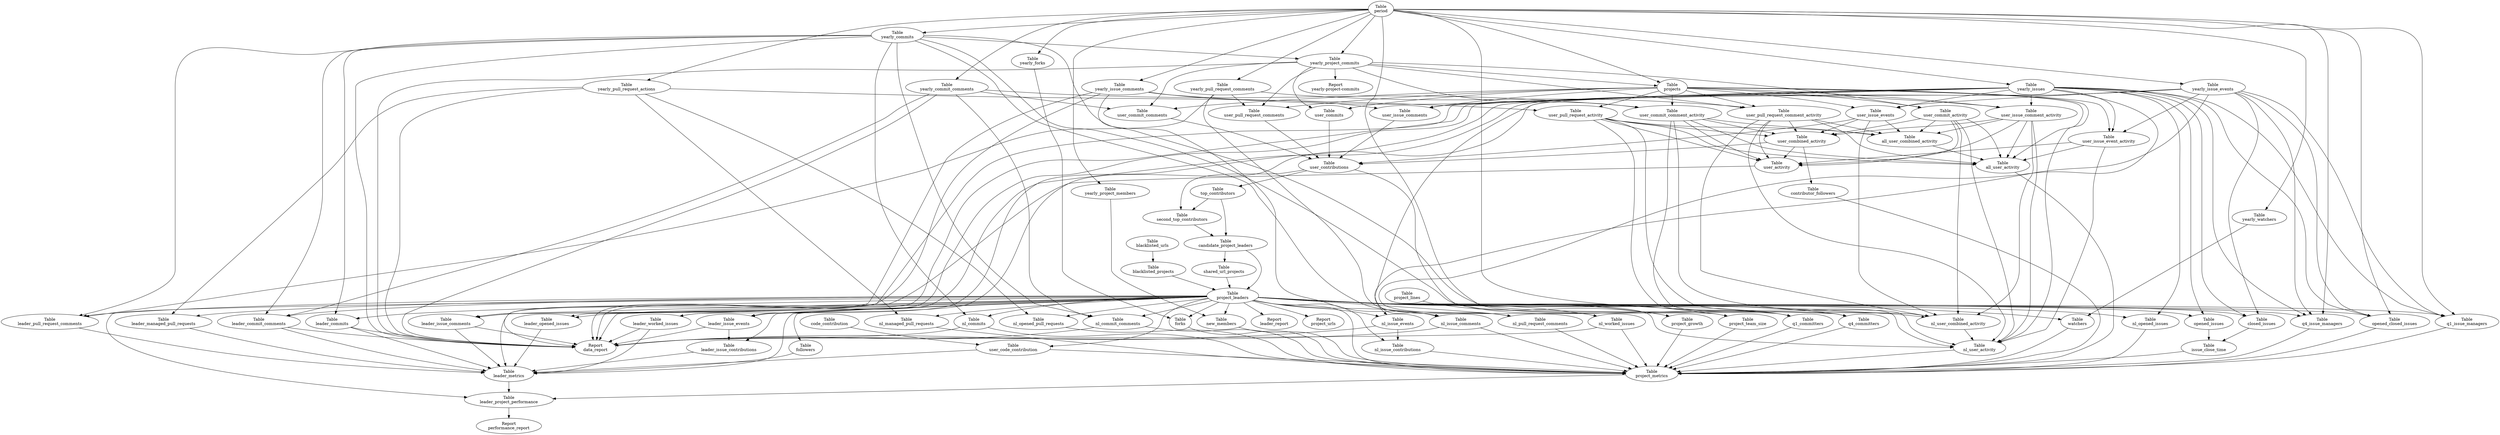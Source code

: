 digraph D {
	"Table\nleader_commit_comments" -> "Report\ndata_report";
	"Table\nleader_commits" -> "Report\ndata_report";
	"Table\nleader_issue_comments" -> "Report\ndata_report";
	"Table\nleader_issue_events" -> "Report\ndata_report";
	"Table\nleader_worked_issues" -> "Report\ndata_report";
	"Table\nnl_commit_comments" -> "Report\ndata_report";
	"Table\nnl_commits" -> "Report\ndata_report";
	"Table\nnl_issue_comments" -> "Report\ndata_report";
	"Table\nnl_issue_events" -> "Report\ndata_report";
	"Table\nnl_worked_issues" -> "Report\ndata_report";
	"Table\nproject_leaders" -> "Report\ndata_report";
	"Table\nyearly_commit_comments" -> "Report\ndata_report";
	"Table\nyearly_commits" -> "Report\ndata_report";
	"Table\nyearly_issue_comments" -> "Report\ndata_report";
	"Table\nyearly_issue_events" -> "Report\ndata_report";
	"Table\nyearly_issues" -> "Report\ndata_report";
	"Table\nyearly_project_commits" -> "Report\ndata_report";
	"Table\nyearly_pull_request_actions" -> "Report\ndata_report";
	"Table\nproject_leaders" -> "Report\nleader_report";
	"Table\nleader_project_performance" -> "Report\nperformance_report";
	"Table\nproject_leaders" -> "Report\nproject_urls";
	"Table\nyearly_project_commits" -> "Report\nyearly-project-commits";
	"Table\nall_user_combined_activity" -> "Table\nall_user_activity";
	"Table\nprojects" -> "Table\nall_user_activity";
	"Table\nuser_commit_activity" -> "Table\nall_user_activity";
	"Table\nuser_commit_comment_activity" -> "Table\nall_user_activity";
	"Table\nuser_issue_comment_activity" -> "Table\nall_user_activity";
	"Table\nuser_issue_event_activity" -> "Table\nall_user_activity";
	"Table\nuser_pull_request_activity" -> "Table\nall_user_activity";
	"Table\nuser_pull_request_comment_activity" -> "Table\nall_user_activity";
	"Table\nuser_commit_activity" -> "Table\nall_user_combined_activity";
	"Table\nuser_commit_comment_activity" -> "Table\nall_user_combined_activity";
	"Table\nuser_issue_comment_activity" -> "Table\nall_user_combined_activity";
	"Table\nuser_issue_events" -> "Table\nall_user_combined_activity";
	"Table\nuser_pull_request_activity" -> "Table\nall_user_combined_activity";
	"Table\nuser_pull_request_comment_activity" -> "Table\nall_user_combined_activity";
	"Table\nblacklisted_urls" -> "Table\nblacklisted_projects";
	"Table\nsecond_top_contributors" -> "Table\ncandidate_project_leaders";
	"Table\ntop_contributors" -> "Table\ncandidate_project_leaders";
	"Table\nproject_leaders" -> "Table\nclosed_issues";
	"Table\nyearly_issue_events" -> "Table\nclosed_issues";
	"Table\nyearly_issues" -> "Table\nclosed_issues";
	"Table\nuser_combined_activity" -> "Table\ncontributor_followers";
	"Table\nproject_leaders" -> "Table\nfollowers";
	"Table\nproject_leaders" -> "Table\nforks";
	"Table\nyearly_forks" -> "Table\nforks";
	"Table\nclosed_issues" -> "Table\nissue_close_time";
	"Table\nopened_issues" -> "Table\nissue_close_time";
	"Table\nproject_leaders" -> "Table\nleader_commit_comments";
	"Table\nyearly_commit_comments" -> "Table\nleader_commit_comments";
	"Table\nyearly_commits" -> "Table\nleader_commit_comments";
	"Table\nproject_leaders" -> "Table\nleader_commits";
	"Table\nyearly_commits" -> "Table\nleader_commits";
	"Table\nproject_leaders" -> "Table\nleader_issue_comments";
	"Table\nyearly_issue_comments" -> "Table\nleader_issue_comments";
	"Table\nyearly_issues" -> "Table\nleader_issue_comments";
	"Table\nleader_issue_events" -> "Table\nleader_issue_contributions";
	"Table\nproject_leaders" -> "Table\nleader_issue_contributions";
	"Table\nproject_leaders" -> "Table\nleader_issue_events";
	"Table\nyearly_issue_events" -> "Table\nleader_issue_events";
	"Table\nproject_leaders" -> "Table\nleader_managed_pull_requests";
	"Table\nyearly_pull_request_actions" -> "Table\nleader_managed_pull_requests";
	"Table\nfollowers" -> "Table\nleader_metrics";
	"Table\nleader_commit_comments" -> "Table\nleader_metrics";
	"Table\nleader_commits" -> "Table\nleader_metrics";
	"Table\nleader_issue_comments" -> "Table\nleader_metrics";
	"Table\nleader_issue_contributions" -> "Table\nleader_metrics";
	"Table\nleader_managed_pull_requests" -> "Table\nleader_metrics";
	"Table\nleader_opened_issues" -> "Table\nleader_metrics";
	"Table\nleader_pull_request_comments" -> "Table\nleader_metrics";
	"Table\nleader_worked_issues" -> "Table\nleader_metrics";
	"Table\nproject_leaders" -> "Table\nleader_metrics";
	"Table\nuser_activity" -> "Table\nleader_metrics";
	"Table\nuser_code_contribution" -> "Table\nleader_metrics";
	"Table\nproject_leaders" -> "Table\nleader_opened_issues";
	"Table\nyearly_issues" -> "Table\nleader_opened_issues";
	"Table\nleader_metrics" -> "Table\nleader_project_performance";
	"Table\nproject_leaders" -> "Table\nleader_project_performance";
	"Table\nproject_metrics" -> "Table\nleader_project_performance";
	"Table\nproject_leaders" -> "Table\nleader_pull_request_comments";
	"Table\nyearly_commits" -> "Table\nleader_pull_request_comments";
	"Table\nyearly_pull_request_comments" -> "Table\nleader_pull_request_comments";
	"Table\nproject_leaders" -> "Table\nleader_worked_issues";
	"Table\nyearly_issues" -> "Table\nleader_worked_issues";
	"Table\nproject_leaders" -> "Table\nnew_members";
	"Table\nyearly_project_members" -> "Table\nnew_members";
	"Table\nproject_leaders" -> "Table\nnl_commit_comments";
	"Table\nyearly_commit_comments" -> "Table\nnl_commit_comments";
	"Table\nyearly_commits" -> "Table\nnl_commit_comments";
	"Table\nproject_leaders" -> "Table\nnl_commits";
	"Table\nyearly_commits" -> "Table\nnl_commits";
	"Table\nproject_leaders" -> "Table\nnl_issue_comments";
	"Table\nyearly_issue_comments" -> "Table\nnl_issue_comments";
	"Table\nyearly_issues" -> "Table\nnl_issue_comments";
	"Table\nnl_issue_events" -> "Table\nnl_issue_contributions";
	"Table\nproject_leaders" -> "Table\nnl_issue_contributions";
	"Table\nproject_leaders" -> "Table\nnl_issue_events";
	"Table\nyearly_issue_events" -> "Table\nnl_issue_events";
	"Table\nproject_leaders" -> "Table\nnl_managed_pull_requests";
	"Table\nyearly_pull_request_actions" -> "Table\nnl_managed_pull_requests";
	"Table\nproject_leaders" -> "Table\nnl_opened_issues";
	"Table\nyearly_issues" -> "Table\nnl_opened_issues";
	"Table\nproject_leaders" -> "Table\nnl_opened_pull_requests";
	"Table\nyearly_pull_request_actions" -> "Table\nnl_opened_pull_requests";
	"Table\nproject_leaders" -> "Table\nnl_pull_request_comments";
	"Table\nyearly_commits" -> "Table\nnl_pull_request_comments";
	"Table\nyearly_pull_request_comments" -> "Table\nnl_pull_request_comments";
	"Table\nnl_user_combined_activity" -> "Table\nnl_user_activity";
	"Table\nproject_leaders" -> "Table\nnl_user_activity";
	"Table\nprojects" -> "Table\nnl_user_activity";
	"Table\nuser_commit_activity" -> "Table\nnl_user_activity";
	"Table\nuser_commit_comment_activity" -> "Table\nnl_user_activity";
	"Table\nuser_issue_comment_activity" -> "Table\nnl_user_activity";
	"Table\nuser_issue_event_activity" -> "Table\nnl_user_activity";
	"Table\nuser_pull_request_activity" -> "Table\nnl_user_activity";
	"Table\nuser_pull_request_comment_activity" -> "Table\nnl_user_activity";
	"Table\nproject_leaders" -> "Table\nnl_user_combined_activity";
	"Table\nuser_commit_activity" -> "Table\nnl_user_combined_activity";
	"Table\nuser_commit_comment_activity" -> "Table\nnl_user_combined_activity";
	"Table\nuser_issue_comment_activity" -> "Table\nnl_user_combined_activity";
	"Table\nuser_issue_events" -> "Table\nnl_user_combined_activity";
	"Table\nuser_pull_request_activity" -> "Table\nnl_user_combined_activity";
	"Table\nuser_pull_request_comment_activity" -> "Table\nnl_user_combined_activity";
	"Table\nproject_leaders" -> "Table\nnl_worked_issues";
	"Table\nyearly_issues" -> "Table\nnl_worked_issues";
	"Table\nperiod" -> "Table\nopened_closed_issues";
	"Table\nproject_leaders" -> "Table\nopened_closed_issues";
	"Table\nyearly_issue_events" -> "Table\nopened_closed_issues";
	"Table\nyearly_issues" -> "Table\nopened_closed_issues";
	"Table\nproject_leaders" -> "Table\nopened_issues";
	"Table\nyearly_issues" -> "Table\nopened_issues";
	"Table\nproject_leaders" -> "Table\nproject_growth";
	"Table\nproject_lines" -> "Table\nproject_growth";
	"Table\nblacklisted_projects" -> "Table\nproject_leaders";
	"Table\ncandidate_project_leaders" -> "Table\nproject_leaders";
	"Table\nshared_url_projects" -> "Table\nproject_leaders";
	"Table\nall_user_activity" -> "Table\nproject_metrics";
	"Table\ncontributor_followers" -> "Table\nproject_metrics";
	"Table\nforks" -> "Table\nproject_metrics";
	"Table\nissue_close_time" -> "Table\nproject_metrics";
	"Table\nnew_members" -> "Table\nproject_metrics";
	"Table\nnl_commit_comments" -> "Table\nproject_metrics";
	"Table\nnl_commits" -> "Table\nproject_metrics";
	"Table\nnl_issue_comments" -> "Table\nproject_metrics";
	"Table\nnl_issue_contributions" -> "Table\nproject_metrics";
	"Table\nnl_managed_pull_requests" -> "Table\nproject_metrics";
	"Table\nnl_opened_issues" -> "Table\nproject_metrics";
	"Table\nnl_opened_pull_requests" -> "Table\nproject_metrics";
	"Table\nnl_pull_request_comments" -> "Table\nproject_metrics";
	"Table\nnl_user_activity" -> "Table\nproject_metrics";
	"Table\nnl_worked_issues" -> "Table\nproject_metrics";
	"Table\nopened_closed_issues" -> "Table\nproject_metrics";
	"Table\nproject_growth" -> "Table\nproject_metrics";
	"Table\nproject_leaders" -> "Table\nproject_metrics";
	"Table\nproject_team_size" -> "Table\nproject_metrics";
	"Table\nq1_committers" -> "Table\nproject_metrics";
	"Table\nq1_issue_managers" -> "Table\nproject_metrics";
	"Table\nq4_committers" -> "Table\nproject_metrics";
	"Table\nq4_issue_managers" -> "Table\nproject_metrics";
	"Table\nuser_code_contribution" -> "Table\nproject_metrics";
	"Table\nwatchers" -> "Table\nproject_metrics";
	"Table\nproject_leaders" -> "Table\nproject_team_size";
	"Table\nuser_contributions" -> "Table\nproject_team_size";
	"Table\nperiod" -> "Table\nprojects";
	"Table\nyearly_project_commits" -> "Table\nprojects";
	"Table\nperiod" -> "Table\nq1_committers";
	"Table\nproject_leaders" -> "Table\nq1_committers";
	"Table\nyearly_commits" -> "Table\nq1_committers";
	"Table\nperiod" -> "Table\nq1_issue_managers";
	"Table\nproject_leaders" -> "Table\nq1_issue_managers";
	"Table\nyearly_issue_events" -> "Table\nq1_issue_managers";
	"Table\nyearly_issues" -> "Table\nq1_issue_managers";
	"Table\nperiod" -> "Table\nq4_committers";
	"Table\nproject_leaders" -> "Table\nq4_committers";
	"Table\nyearly_commits" -> "Table\nq4_committers";
	"Table\nperiod" -> "Table\nq4_issue_managers";
	"Table\nproject_leaders" -> "Table\nq4_issue_managers";
	"Table\nyearly_issue_events" -> "Table\nq4_issue_managers";
	"Table\nyearly_issues" -> "Table\nq4_issue_managers";
	"Table\ntop_contributors" -> "Table\nsecond_top_contributors";
	"Table\nuser_contributions" -> "Table\nsecond_top_contributors";
	"Table\ncandidate_project_leaders" -> "Table\nshared_url_projects";
	"Table\nuser_contributions" -> "Table\ntop_contributors";
	"Table\nuser_combined_activity" -> "Table\nuser_activity";
	"Table\nuser_commit_activity" -> "Table\nuser_activity";
	"Table\nuser_commit_comment_activity" -> "Table\nuser_activity";
	"Table\nuser_issue_comment_activity" -> "Table\nuser_activity";
	"Table\nuser_issue_event_activity" -> "Table\nuser_activity";
	"Table\nuser_pull_request_activity" -> "Table\nuser_activity";
	"Table\nuser_pull_request_comment_activity" -> "Table\nuser_activity";
	"Table\ncode_contribution" -> "Table\nuser_code_contribution";
	"Table\nproject_leaders" -> "Table\nuser_code_contribution";
	"Table\nuser_commit_activity" -> "Table\nuser_combined_activity";
	"Table\nuser_commit_comment_activity" -> "Table\nuser_combined_activity";
	"Table\nuser_issue_comment_activity" -> "Table\nuser_combined_activity";
	"Table\nuser_issue_events" -> "Table\nuser_combined_activity";
	"Table\nuser_pull_request_activity" -> "Table\nuser_combined_activity";
	"Table\nuser_pull_request_comment_activity" -> "Table\nuser_combined_activity";
	"Table\nprojects" -> "Table\nuser_commit_activity";
	"Table\nyearly_project_commits" -> "Table\nuser_commit_activity";
	"Table\nprojects" -> "Table\nuser_commit_comment_activity";
	"Table\nyearly_commit_comments" -> "Table\nuser_commit_comment_activity";
	"Table\nyearly_project_commits" -> "Table\nuser_commit_comment_activity";
	"Table\nprojects" -> "Table\nuser_commit_comments";
	"Table\nyearly_commit_comments" -> "Table\nuser_commit_comments";
	"Table\nyearly_project_commits" -> "Table\nuser_commit_comments";
	"Table\nprojects" -> "Table\nuser_commits";
	"Table\nyearly_project_commits" -> "Table\nuser_commits";
	"Table\nuser_combined_activity" -> "Table\nuser_contributions";
	"Table\nuser_commit_comments" -> "Table\nuser_contributions";
	"Table\nuser_commits" -> "Table\nuser_contributions";
	"Table\nuser_issue_comments" -> "Table\nuser_contributions";
	"Table\nuser_issue_events" -> "Table\nuser_contributions";
	"Table\nuser_pull_request_comments" -> "Table\nuser_contributions";
	"Table\nprojects" -> "Table\nuser_issue_comment_activity";
	"Table\nyearly_issue_comments" -> "Table\nuser_issue_comment_activity";
	"Table\nyearly_issues" -> "Table\nuser_issue_comment_activity";
	"Table\nprojects" -> "Table\nuser_issue_comments";
	"Table\nyearly_issue_comments" -> "Table\nuser_issue_comments";
	"Table\nyearly_issues" -> "Table\nuser_issue_comments";
	"Table\nprojects" -> "Table\nuser_issue_event_activity";
	"Table\nyearly_issue_events" -> "Table\nuser_issue_event_activity";
	"Table\nyearly_issues" -> "Table\nuser_issue_event_activity";
	"Table\nprojects" -> "Table\nuser_issue_events";
	"Table\nyearly_issue_events" -> "Table\nuser_issue_events";
	"Table\nyearly_issues" -> "Table\nuser_issue_events";
	"Table\nprojects" -> "Table\nuser_pull_request_activity";
	"Table\nyearly_pull_request_actions" -> "Table\nuser_pull_request_activity";
	"Table\nprojects" -> "Table\nuser_pull_request_comment_activity";
	"Table\nyearly_project_commits" -> "Table\nuser_pull_request_comment_activity";
	"Table\nyearly_pull_request_comments" -> "Table\nuser_pull_request_comment_activity";
	"Table\nprojects" -> "Table\nuser_pull_request_comments";
	"Table\nyearly_project_commits" -> "Table\nuser_pull_request_comments";
	"Table\nyearly_pull_request_comments" -> "Table\nuser_pull_request_comments";
	"Table\nproject_leaders" -> "Table\nwatchers";
	"Table\nyearly_watchers" -> "Table\nwatchers";
	"Table\nperiod" -> "Table\nyearly_commit_comments";
	"Table\nperiod" -> "Table\nyearly_commits";
	"Table\nperiod" -> "Table\nyearly_forks";
	"Table\nperiod" -> "Table\nyearly_issue_comments";
	"Table\nperiod" -> "Table\nyearly_issue_events";
	"Table\nperiod" -> "Table\nyearly_issues";
	"Table\nperiod" -> "Table\nyearly_project_commits";
	"Table\nyearly_commits" -> "Table\nyearly_project_commits";
	"Table\nperiod" -> "Table\nyearly_project_members";
	"Table\nperiod" -> "Table\nyearly_pull_request_actions";
	"Table\nperiod" -> "Table\nyearly_pull_request_comments";
	"Table\nperiod" -> "Table\nyearly_watchers";
}

